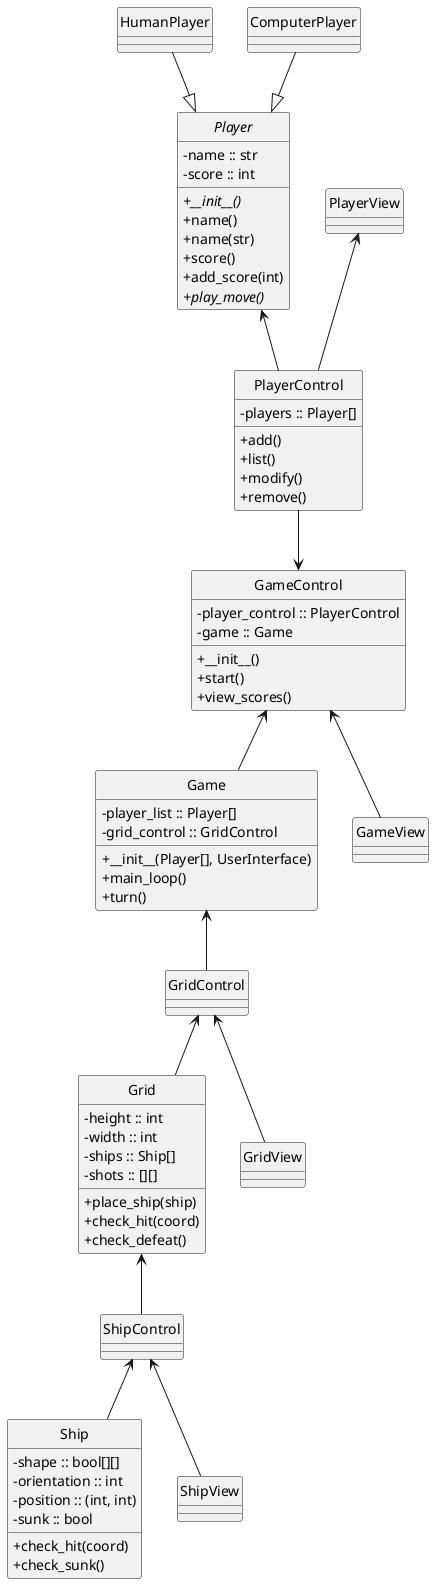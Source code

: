 @startuml battleship_class_diagram

skinparam classAttributeIconSize 0
'left to right direction
hide circle

class GameControl {
    - player_control :: PlayerControl
    - game :: Game
    + __init__()
    + start()
    + view_scores()
}

class PlayerControl {
    - players :: Player[]
    + add()
    + list()
    + modify()
    + remove()
}


class Grid {
    - height :: int
    - width :: int
    - ships :: Ship[]
    - shots :: [][]
    + place_ship(ship)
    + check_hit(coord)
    + check_defeat()
}
class Game {
    - player_list :: Player[] 
    - grid_control :: GridControl
    + __init__(Player[], UserInterface)
    + main_loop()
    + turn()
}
abstract class Player {
    - name :: str
    - score :: int
    + __init__() {abstract}
    + name()
    + name(str)
    + score()
    + add_score(int)
    + play_move() {abstract}
}

class Ship {
    - shape :: bool[][]
    - orientation :: int
    - position :: (int, int) {field}
    - sunk :: bool
    + check_hit(coord)
    + check_sunk()
}

class HumanPlayer {}
class ComputerPlayer {}

PlayerControl --> GameControl
Player <-- PlayerControl
PlayerView <-- PlayerControl

HumanPlayer --|> Player
ComputerPlayer --|> Player

GameControl <-- Game
GameControl <-- GameView
Game <-- GridControl
GridControl <-- Grid
GridControl <-- GridView
Grid <-- ShipControl
ShipControl <-- Ship
ShipControl <-- ShipView

@enduml